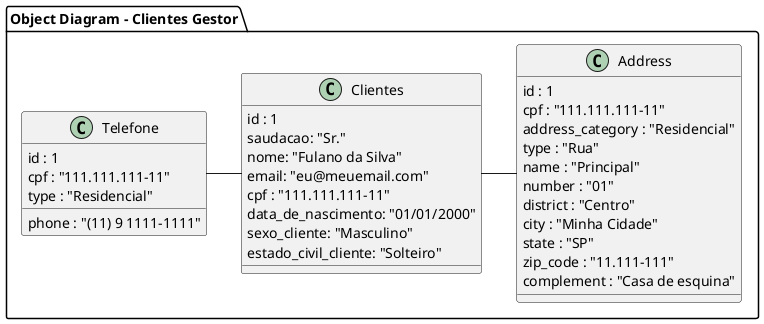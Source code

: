 @startuml Object Diagram

package "Object Diagram - Clientes Gestor" {

Clientes -right- Address
Clientes -left- Telefone

object Clientes {
  id : 1
  saudacao: "Sr."
  nome: "Fulano da Silva"
  email: "eu@meuemail.com"
  cpf : "111.111.111-11"
  data_de_nascimento: "01/01/2000"
  sexo_cliente: "Masculino"
  estado_civil_cliente: "Solteiro"
}

object Address {
  id : 1
  cpf : "111.111.111-11"
  address_category : "Residencial"
  type : "Rua"
  name : "Principal"
  number : "01"
  district : "Centro"
  city : "Minha Cidade"
  state : "SP"
  zip_code : "11.111-111"
  complement : "Casa de esquina"
}

object Telefone {
  id : 1
  cpf : "111.111.111-11"
  phone : "(11) 9 1111-1111"
  type : "Residencial"
}

}

@enduml